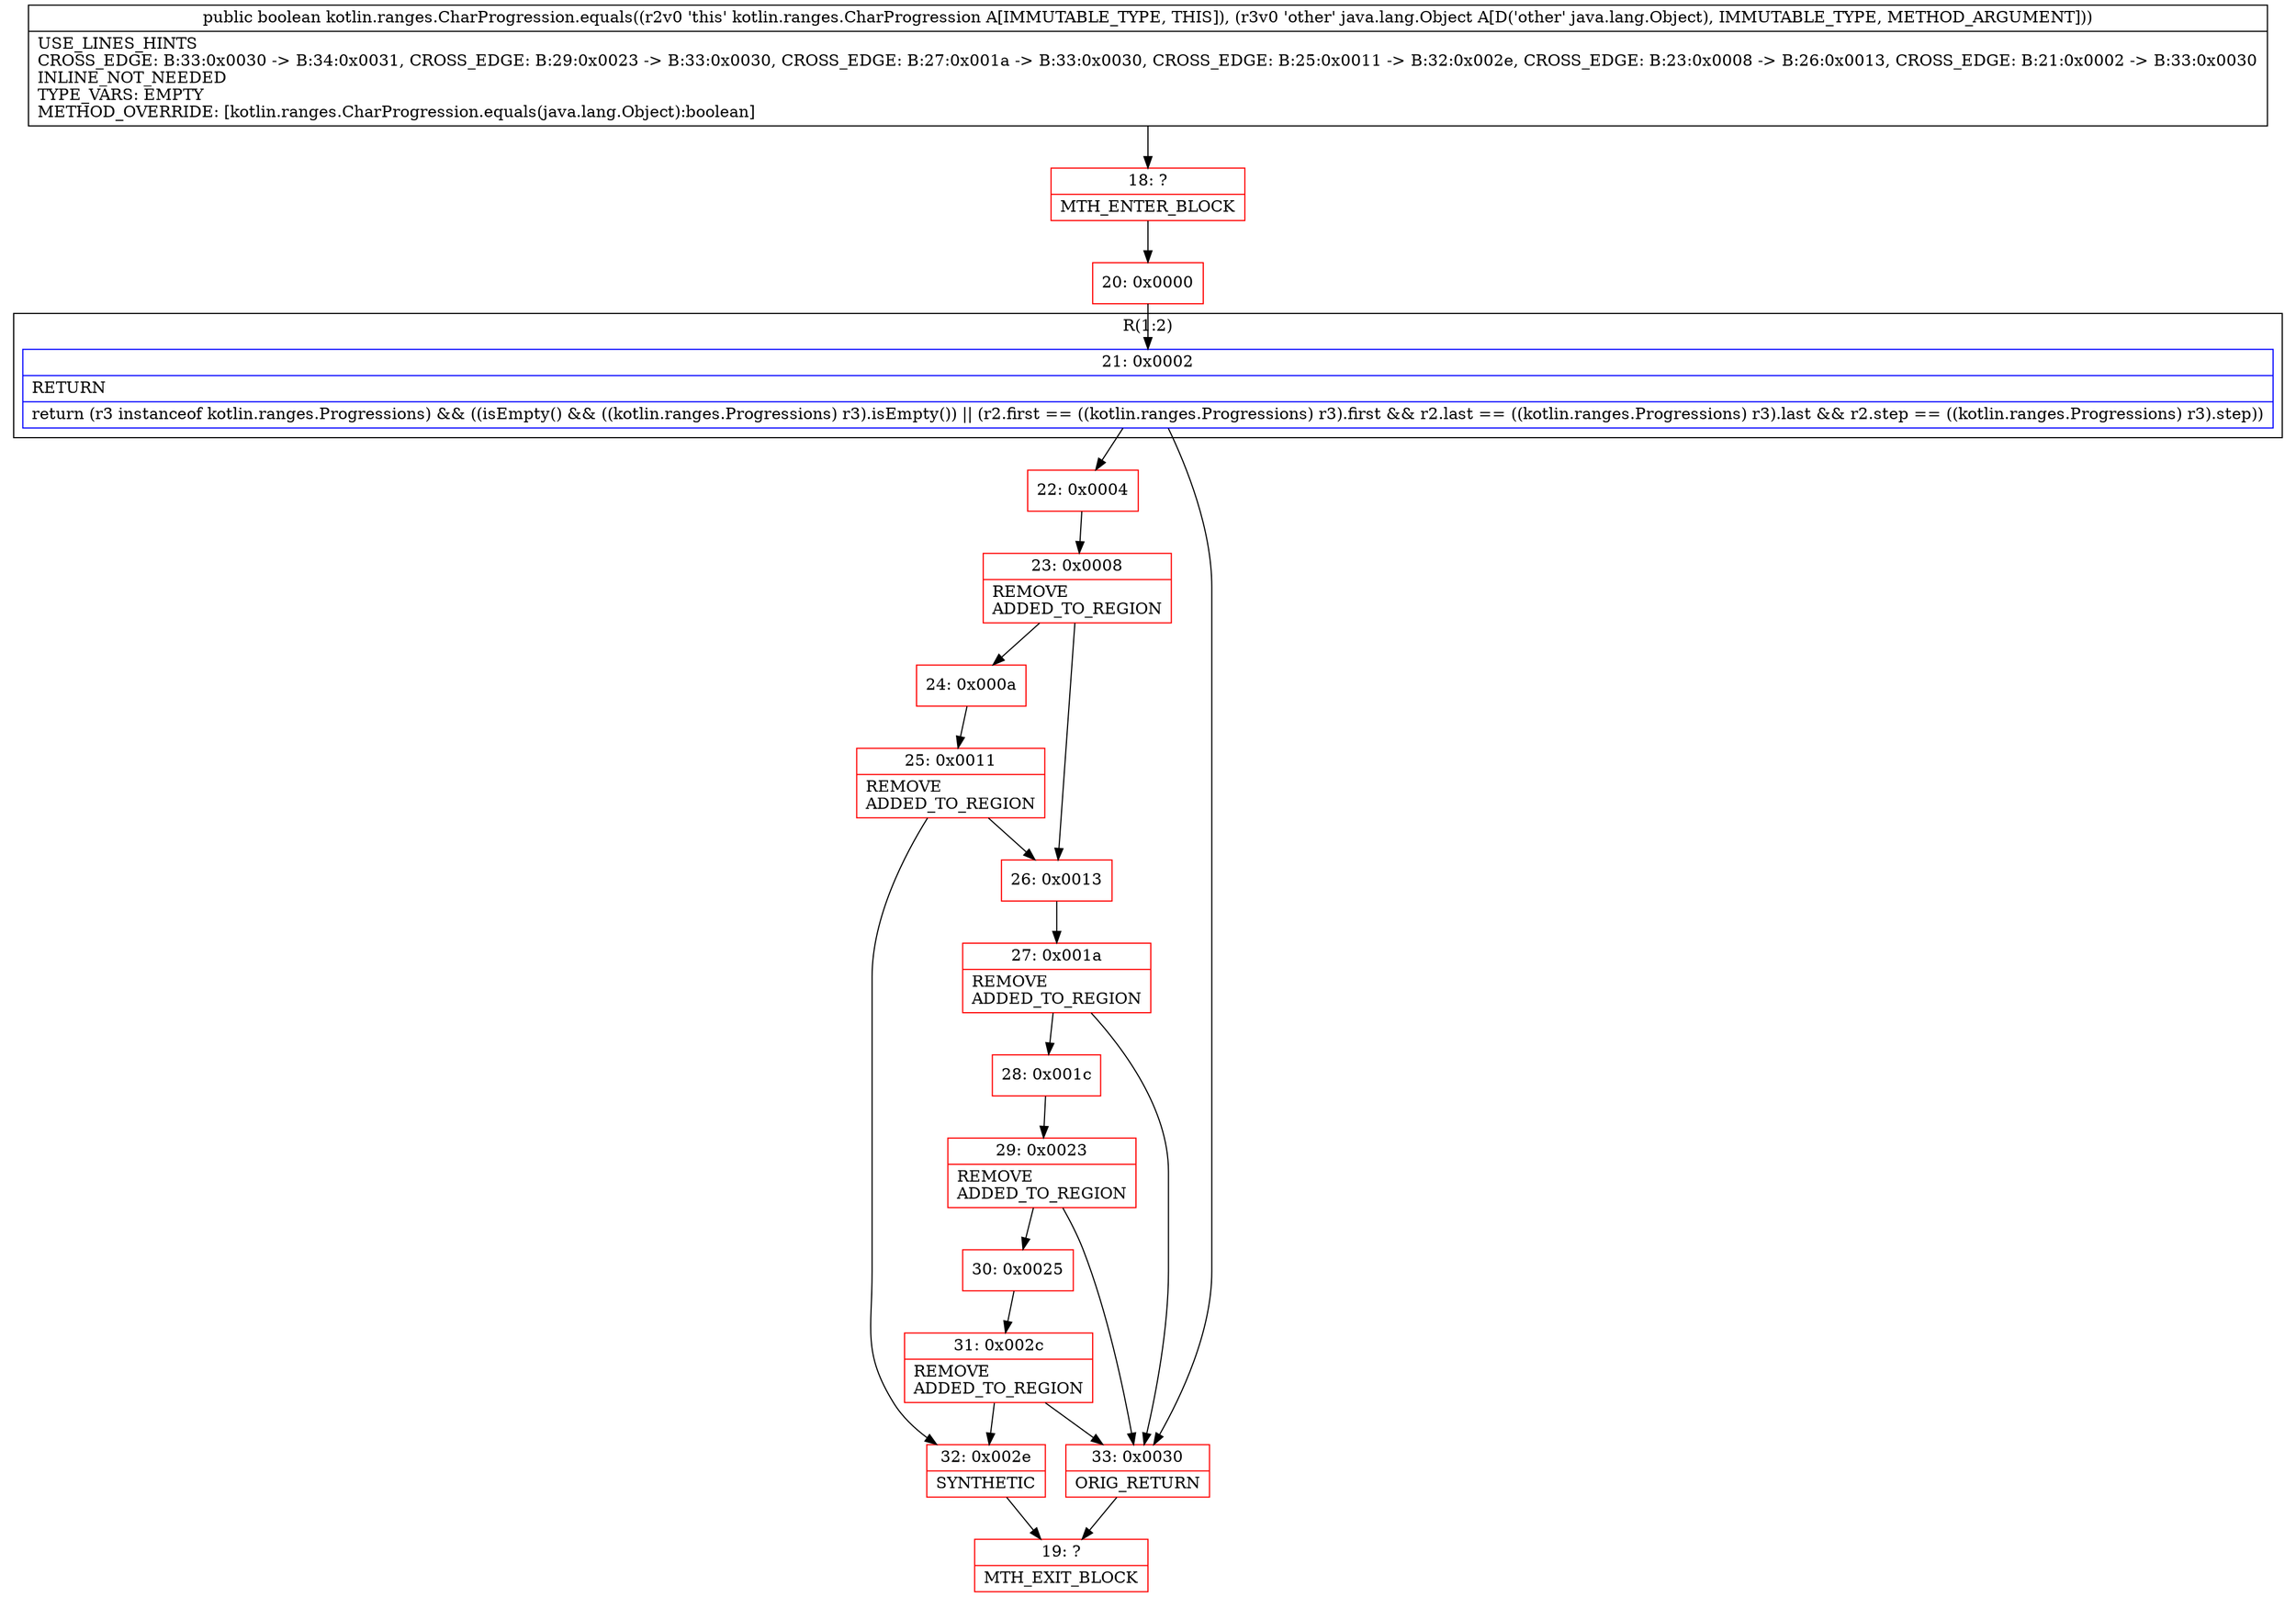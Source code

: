 digraph "CFG forkotlin.ranges.CharProgression.equals(Ljava\/lang\/Object;)Z" {
subgraph cluster_Region_988550873 {
label = "R(1:2)";
node [shape=record,color=blue];
Node_21 [shape=record,label="{21\:\ 0x0002|RETURN\l|return (r3 instanceof kotlin.ranges.Progressions) && ((isEmpty() && ((kotlin.ranges.Progressions) r3).isEmpty()) \|\| (r2.first == ((kotlin.ranges.Progressions) r3).first && r2.last == ((kotlin.ranges.Progressions) r3).last && r2.step == ((kotlin.ranges.Progressions) r3).step))\l}"];
}
Node_18 [shape=record,color=red,label="{18\:\ ?|MTH_ENTER_BLOCK\l}"];
Node_20 [shape=record,color=red,label="{20\:\ 0x0000}"];
Node_22 [shape=record,color=red,label="{22\:\ 0x0004}"];
Node_23 [shape=record,color=red,label="{23\:\ 0x0008|REMOVE\lADDED_TO_REGION\l}"];
Node_24 [shape=record,color=red,label="{24\:\ 0x000a}"];
Node_25 [shape=record,color=red,label="{25\:\ 0x0011|REMOVE\lADDED_TO_REGION\l}"];
Node_32 [shape=record,color=red,label="{32\:\ 0x002e|SYNTHETIC\l}"];
Node_19 [shape=record,color=red,label="{19\:\ ?|MTH_EXIT_BLOCK\l}"];
Node_26 [shape=record,color=red,label="{26\:\ 0x0013}"];
Node_27 [shape=record,color=red,label="{27\:\ 0x001a|REMOVE\lADDED_TO_REGION\l}"];
Node_28 [shape=record,color=red,label="{28\:\ 0x001c}"];
Node_29 [shape=record,color=red,label="{29\:\ 0x0023|REMOVE\lADDED_TO_REGION\l}"];
Node_30 [shape=record,color=red,label="{30\:\ 0x0025}"];
Node_31 [shape=record,color=red,label="{31\:\ 0x002c|REMOVE\lADDED_TO_REGION\l}"];
Node_33 [shape=record,color=red,label="{33\:\ 0x0030|ORIG_RETURN\l}"];
MethodNode[shape=record,label="{public boolean kotlin.ranges.CharProgression.equals((r2v0 'this' kotlin.ranges.CharProgression A[IMMUTABLE_TYPE, THIS]), (r3v0 'other' java.lang.Object A[D('other' java.lang.Object), IMMUTABLE_TYPE, METHOD_ARGUMENT]))  | USE_LINES_HINTS\lCROSS_EDGE: B:33:0x0030 \-\> B:34:0x0031, CROSS_EDGE: B:29:0x0023 \-\> B:33:0x0030, CROSS_EDGE: B:27:0x001a \-\> B:33:0x0030, CROSS_EDGE: B:25:0x0011 \-\> B:32:0x002e, CROSS_EDGE: B:23:0x0008 \-\> B:26:0x0013, CROSS_EDGE: B:21:0x0002 \-\> B:33:0x0030\lINLINE_NOT_NEEDED\lTYPE_VARS: EMPTY\lMETHOD_OVERRIDE: [kotlin.ranges.CharProgression.equals(java.lang.Object):boolean]\l}"];
MethodNode -> Node_18;Node_21 -> Node_22;
Node_21 -> Node_33;
Node_18 -> Node_20;
Node_20 -> Node_21;
Node_22 -> Node_23;
Node_23 -> Node_24;
Node_23 -> Node_26;
Node_24 -> Node_25;
Node_25 -> Node_26;
Node_25 -> Node_32;
Node_32 -> Node_19;
Node_26 -> Node_27;
Node_27 -> Node_28;
Node_27 -> Node_33;
Node_28 -> Node_29;
Node_29 -> Node_30;
Node_29 -> Node_33;
Node_30 -> Node_31;
Node_31 -> Node_32;
Node_31 -> Node_33;
Node_33 -> Node_19;
}

